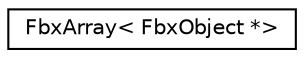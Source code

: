 digraph "クラス階層図"
{
  edge [fontname="Helvetica",fontsize="10",labelfontname="Helvetica",labelfontsize="10"];
  node [fontname="Helvetica",fontsize="10",shape=record];
  rankdir="LR";
  Node0 [label="FbxArray\< FbxObject *\>",height=0.2,width=0.4,color="black", fillcolor="white", style="filled",URL="$class_fbx_array.html"];
}
